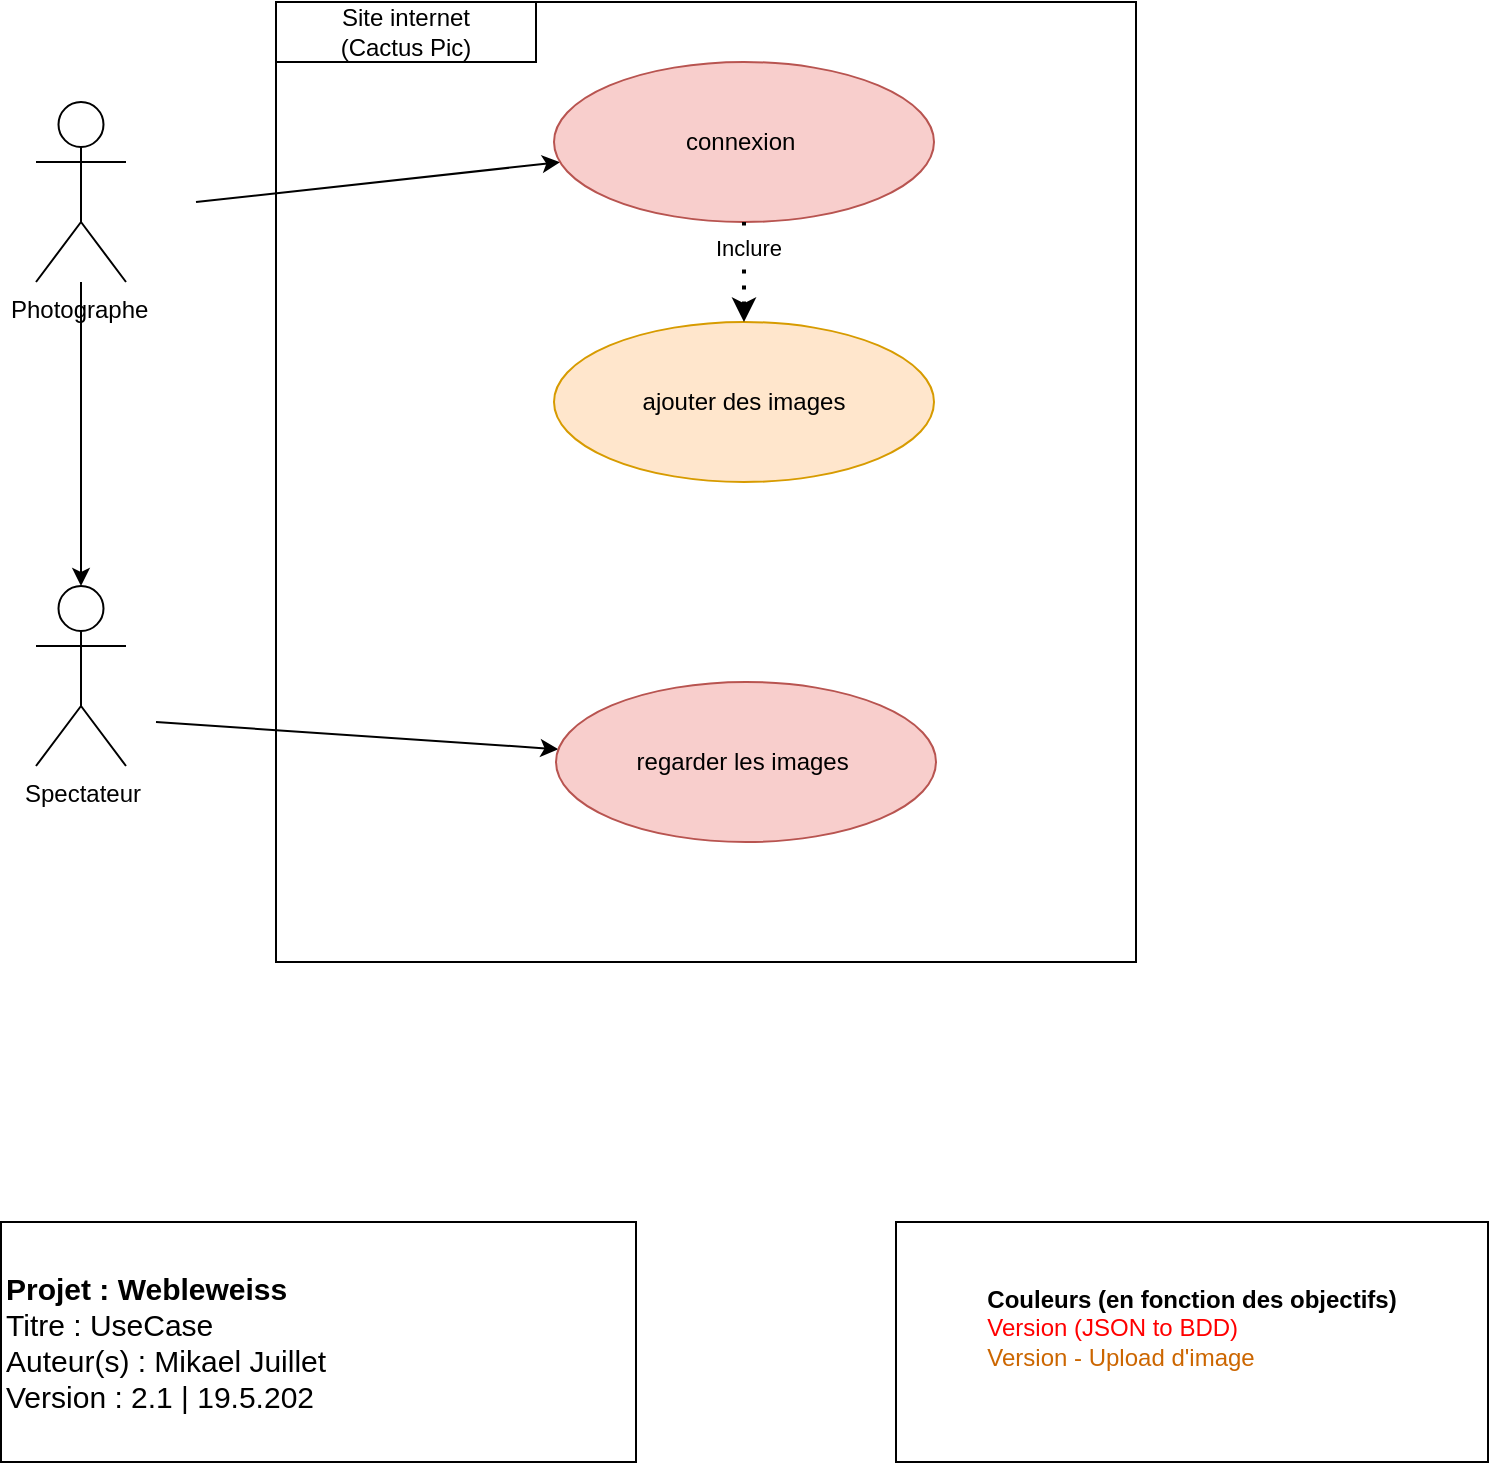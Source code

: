 <mxfile version="14.6.5" type="device"><diagram id="8bdCO9EORhN73D_JbxSw" name="Page-1"><mxGraphModel dx="1038" dy="631" grid="1" gridSize="10" guides="1" tooltips="1" connect="1" arrows="1" fold="1" page="1" pageScale="1" pageWidth="827" pageHeight="1169" math="0" shadow="0"><root><mxCell id="0"/><mxCell id="1" parent="0"/><mxCell id="j_kYZSQ1dU1JA8NiJp24-1" value="" style="rounded=0;whiteSpace=wrap;html=1;fillColor=none;align=left;" parent="1" vertex="1"><mxGeometry x="180" y="80" width="430" height="480" as="geometry"/></mxCell><mxCell id="QfLs8lN6jnSJe5Xpegqf-3" value="" style="edgeStyle=orthogonalEdgeStyle;rounded=0;orthogonalLoop=1;jettySize=auto;html=1;" parent="1" source="QfLs8lN6jnSJe5Xpegqf-1" target="QfLs8lN6jnSJe5Xpegqf-2" edge="1"><mxGeometry relative="1" as="geometry"/></mxCell><mxCell id="QfLs8lN6jnSJe5Xpegqf-1" value="Photographe&amp;nbsp;" style="shape=umlActor;verticalLabelPosition=bottom;verticalAlign=top;html=1;outlineConnect=0;" parent="1" vertex="1"><mxGeometry x="60" y="130" width="45" height="90" as="geometry"/></mxCell><mxCell id="QfLs8lN6jnSJe5Xpegqf-2" value="Spectateur" style="shape=umlActor;verticalLabelPosition=bottom;verticalAlign=top;html=1;outlineConnect=0;" parent="1" vertex="1"><mxGeometry x="60" y="372" width="45" height="90" as="geometry"/></mxCell><mxCell id="QfLs8lN6jnSJe5Xpegqf-5" value="" style="endArrow=classic;html=1;" parent="1" target="QfLs8lN6jnSJe5Xpegqf-6" edge="1"><mxGeometry width="50" height="50" relative="1" as="geometry"><mxPoint x="120" y="440" as="sourcePoint"/><mxPoint x="320" y="460" as="targetPoint"/></mxGeometry></mxCell><mxCell id="QfLs8lN6jnSJe5Xpegqf-6" value="regarder les images&amp;nbsp;" style="ellipse;whiteSpace=wrap;html=1;fillColor=#f8cecc;strokeColor=#b85450;" parent="1" vertex="1"><mxGeometry x="320" y="420" width="190" height="80" as="geometry"/></mxCell><mxCell id="QfLs8lN6jnSJe5Xpegqf-10" value="" style="endArrow=classic;html=1;" parent="1" target="QfLs8lN6jnSJe5Xpegqf-11" edge="1"><mxGeometry width="50" height="50" relative="1" as="geometry"><mxPoint x="140" y="180" as="sourcePoint"/><mxPoint x="320" y="370" as="targetPoint"/></mxGeometry></mxCell><mxCell id="QfLs8lN6jnSJe5Xpegqf-11" value="connexion&amp;nbsp;" style="ellipse;whiteSpace=wrap;html=1;fillColor=#f8cecc;strokeColor=#b85450;" parent="1" vertex="1"><mxGeometry x="319" y="110" width="190" height="80" as="geometry"/></mxCell><mxCell id="2iYLTo3xdMY3kFBH0KXp-1" value="&lt;div style=&quot;font-size: 15px&quot;&gt;&lt;b&gt;Projet : Webleweiss&lt;/b&gt;&lt;/div&gt;&lt;div style=&quot;font-size: 15px&quot;&gt;Titre : UseCase&lt;/div&gt;&lt;div style=&quot;font-size: 15px&quot;&gt;Auteur(s) : Mikael Juillet&lt;/div&gt;&lt;span style=&quot;font-size: 15px&quot;&gt;Version : 2.1 | 19.5.202&lt;br&gt;&lt;/span&gt;" style="rounded=0;whiteSpace=wrap;html=1;align=left;" parent="1" vertex="1"><mxGeometry x="42.5" y="690" width="317.5" height="120" as="geometry"/></mxCell><mxCell id="Uw-cZgYCa-yf_qBm3hG5-1" value="&lt;b&gt;Couleurs (en fonction des objectifs)&lt;/b&gt;&lt;br&gt;&lt;div style=&quot;text-align: left&quot;&gt;&lt;font color=&quot;#ff0000&quot;&gt;Version (JSON to BDD)&lt;/font&gt;&lt;/div&gt;&lt;div style=&quot;text-align: left&quot;&gt;&lt;font color=&quot;#cc6600&quot;&gt;Version - Upload d'image&lt;/font&gt;&lt;/div&gt;&lt;div style=&quot;text-align: left&quot;&gt;&lt;br&gt;&lt;/div&gt;" style="rounded=0;whiteSpace=wrap;html=1;" vertex="1" parent="1"><mxGeometry x="490" y="690" width="296" height="120" as="geometry"/></mxCell><mxCell id="Uw-cZgYCa-yf_qBm3hG5-2" value="ajouter des images" style="ellipse;whiteSpace=wrap;html=1;fillColor=#ffe6cc;strokeColor=#d79b00;" vertex="1" parent="1"><mxGeometry x="319" y="240" width="190" height="80" as="geometry"/></mxCell><mxCell id="Uw-cZgYCa-yf_qBm3hG5-4" value="" style="endArrow=none;dashed=1;html=1;dashPattern=1 3;strokeWidth=2;startArrow=classic;startFill=1;entryX=0.5;entryY=1;entryDx=0;entryDy=0;exitX=0.5;exitY=0;exitDx=0;exitDy=0;" edge="1" parent="1" source="Uw-cZgYCa-yf_qBm3hG5-2" target="QfLs8lN6jnSJe5Xpegqf-11"><mxGeometry width="50" height="50" relative="1" as="geometry"><mxPoint x="260" y="350" as="sourcePoint"/><mxPoint x="310" y="300" as="targetPoint"/></mxGeometry></mxCell><mxCell id="Uw-cZgYCa-yf_qBm3hG5-6" value="Inclure" style="edgeLabel;html=1;align=center;verticalAlign=middle;resizable=0;points=[];" vertex="1" connectable="0" parent="Uw-cZgYCa-yf_qBm3hG5-4"><mxGeometry x="0.504" y="-2" relative="1" as="geometry"><mxPoint as="offset"/></mxGeometry></mxCell><mxCell id="Uw-cZgYCa-yf_qBm3hG5-5" value="Site internet &lt;br&gt;(Cactus Pic)" style="rounded=0;whiteSpace=wrap;html=1;" vertex="1" parent="1"><mxGeometry x="180" y="80" width="130" height="30" as="geometry"/></mxCell></root></mxGraphModel></diagram></mxfile>